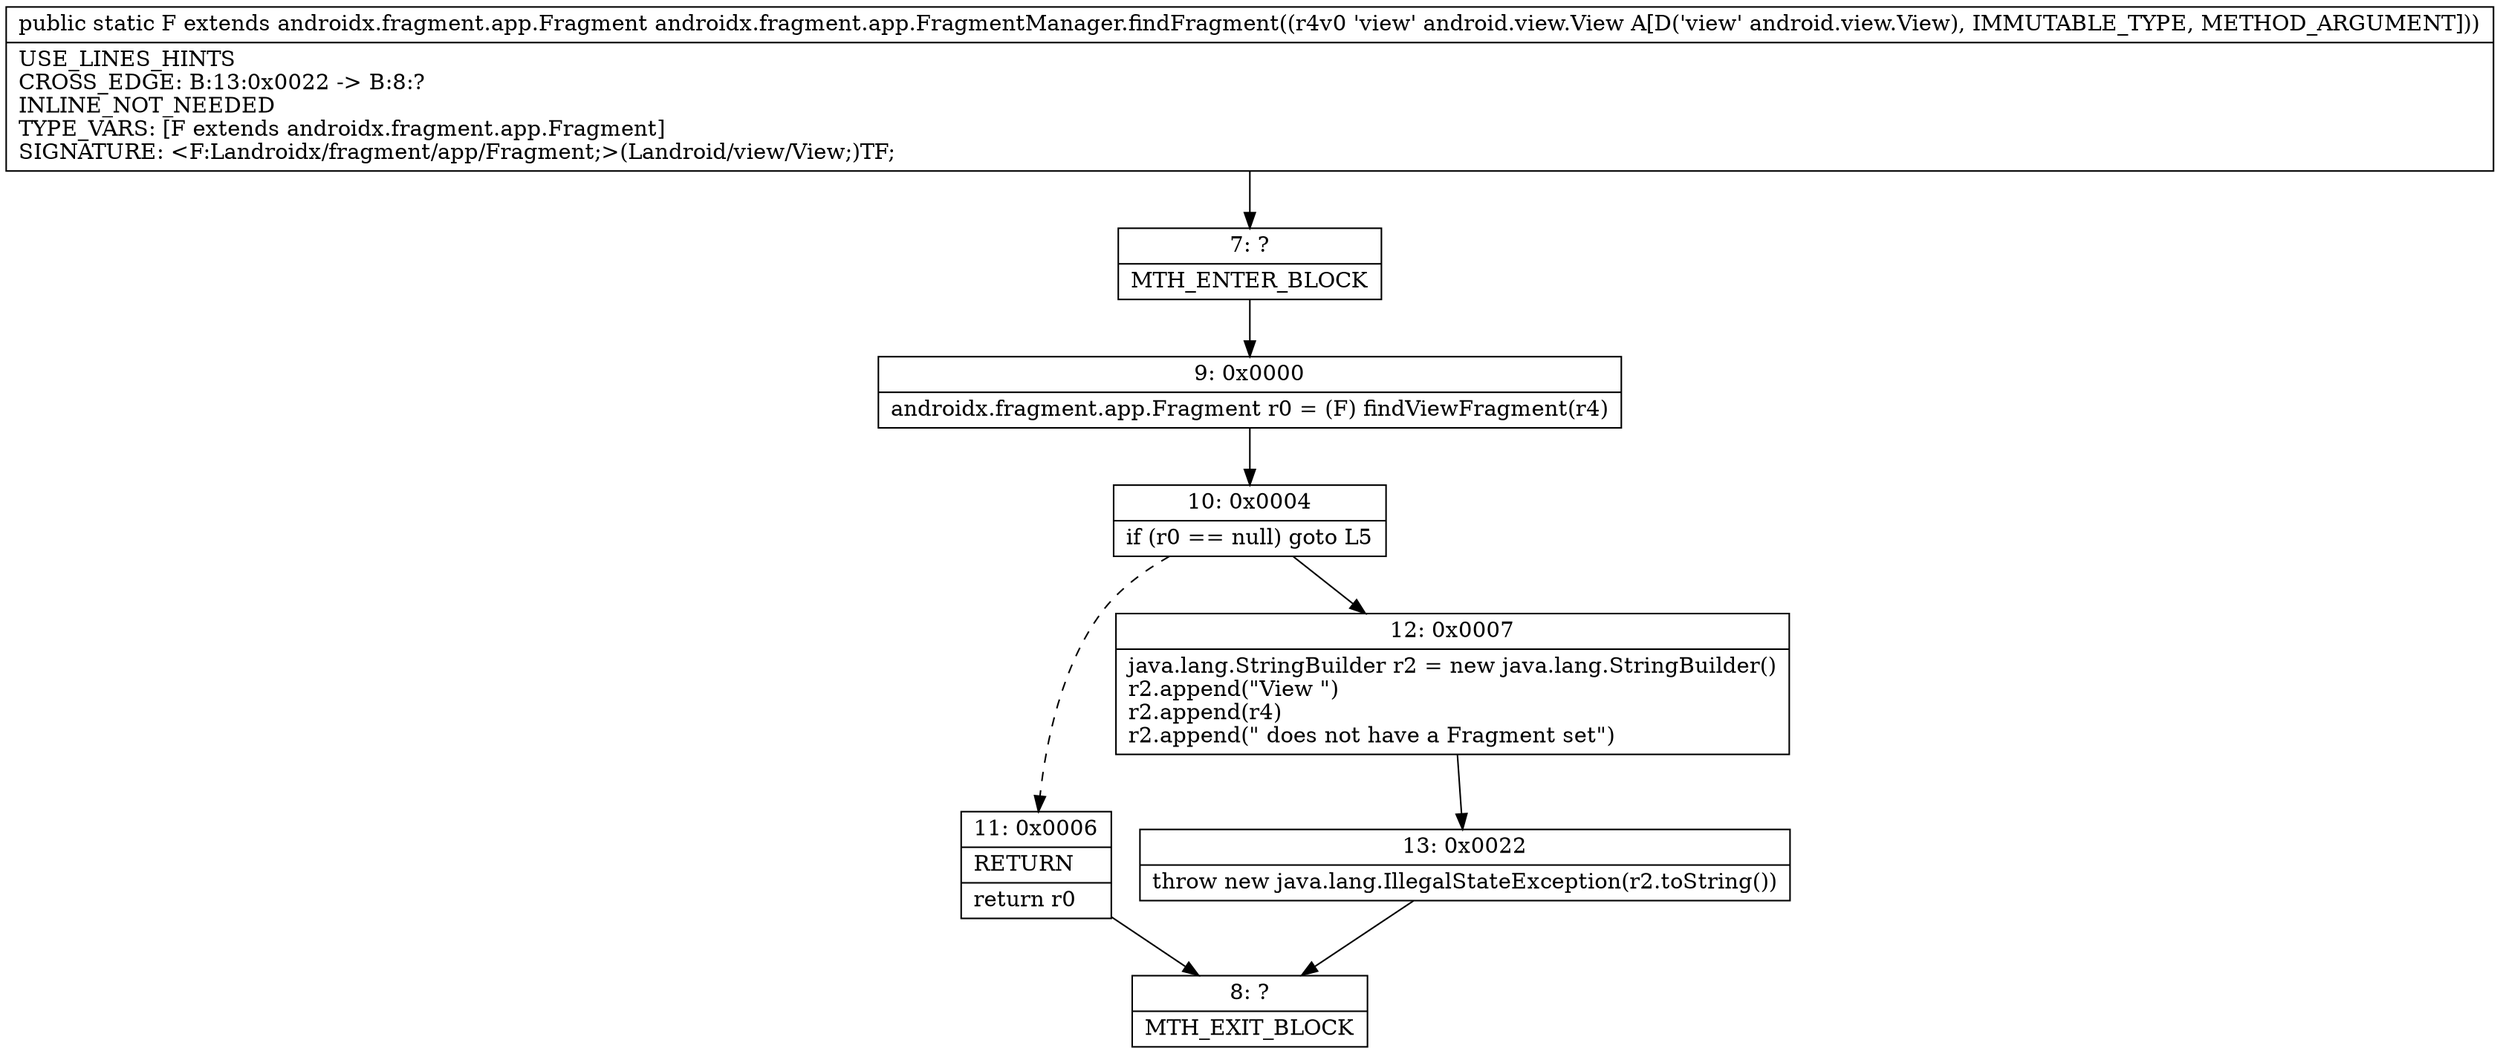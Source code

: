 digraph "CFG forandroidx.fragment.app.FragmentManager.findFragment(Landroid\/view\/View;)Landroidx\/fragment\/app\/Fragment;" {
Node_7 [shape=record,label="{7\:\ ?|MTH_ENTER_BLOCK\l}"];
Node_9 [shape=record,label="{9\:\ 0x0000|androidx.fragment.app.Fragment r0 = (F) findViewFragment(r4)\l}"];
Node_10 [shape=record,label="{10\:\ 0x0004|if (r0 == null) goto L5\l}"];
Node_11 [shape=record,label="{11\:\ 0x0006|RETURN\l|return r0\l}"];
Node_8 [shape=record,label="{8\:\ ?|MTH_EXIT_BLOCK\l}"];
Node_12 [shape=record,label="{12\:\ 0x0007|java.lang.StringBuilder r2 = new java.lang.StringBuilder()\lr2.append(\"View \")\lr2.append(r4)\lr2.append(\" does not have a Fragment set\")\l}"];
Node_13 [shape=record,label="{13\:\ 0x0022|throw new java.lang.IllegalStateException(r2.toString())\l}"];
MethodNode[shape=record,label="{public static F extends androidx.fragment.app.Fragment androidx.fragment.app.FragmentManager.findFragment((r4v0 'view' android.view.View A[D('view' android.view.View), IMMUTABLE_TYPE, METHOD_ARGUMENT]))  | USE_LINES_HINTS\lCROSS_EDGE: B:13:0x0022 \-\> B:8:?\lINLINE_NOT_NEEDED\lTYPE_VARS: [F extends androidx.fragment.app.Fragment]\lSIGNATURE: \<F:Landroidx\/fragment\/app\/Fragment;\>(Landroid\/view\/View;)TF;\l}"];
MethodNode -> Node_7;Node_7 -> Node_9;
Node_9 -> Node_10;
Node_10 -> Node_11[style=dashed];
Node_10 -> Node_12;
Node_11 -> Node_8;
Node_12 -> Node_13;
Node_13 -> Node_8;
}

